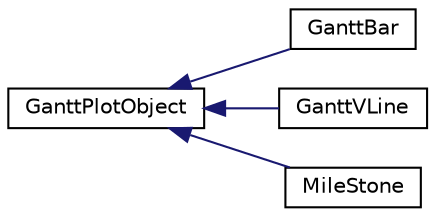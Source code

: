 digraph "Graphical Class Hierarchy"
{
 // LATEX_PDF_SIZE
  edge [fontname="Helvetica",fontsize="10",labelfontname="Helvetica",labelfontsize="10"];
  node [fontname="Helvetica",fontsize="10",shape=record];
  rankdir="LR";
  Node0 [label="GanttPlotObject",height=0.2,width=0.4,color="black", fillcolor="white", style="filled",URL="$classGanttPlotObject.html",tooltip=" "];
  Node0 -> Node1 [dir="back",color="midnightblue",fontsize="10",style="solid",fontname="Helvetica"];
  Node1 [label="GanttBar",height=0.2,width=0.4,color="black", fillcolor="white", style="filled",URL="$classGanttBar.html",tooltip=" "];
  Node0 -> Node2 [dir="back",color="midnightblue",fontsize="10",style="solid",fontname="Helvetica"];
  Node2 [label="GanttVLine",height=0.2,width=0.4,color="black", fillcolor="white", style="filled",URL="$classGanttVLine.html",tooltip=" "];
  Node0 -> Node3 [dir="back",color="midnightblue",fontsize="10",style="solid",fontname="Helvetica"];
  Node3 [label="MileStone",height=0.2,width=0.4,color="black", fillcolor="white", style="filled",URL="$classMileStone.html",tooltip=" "];
}
